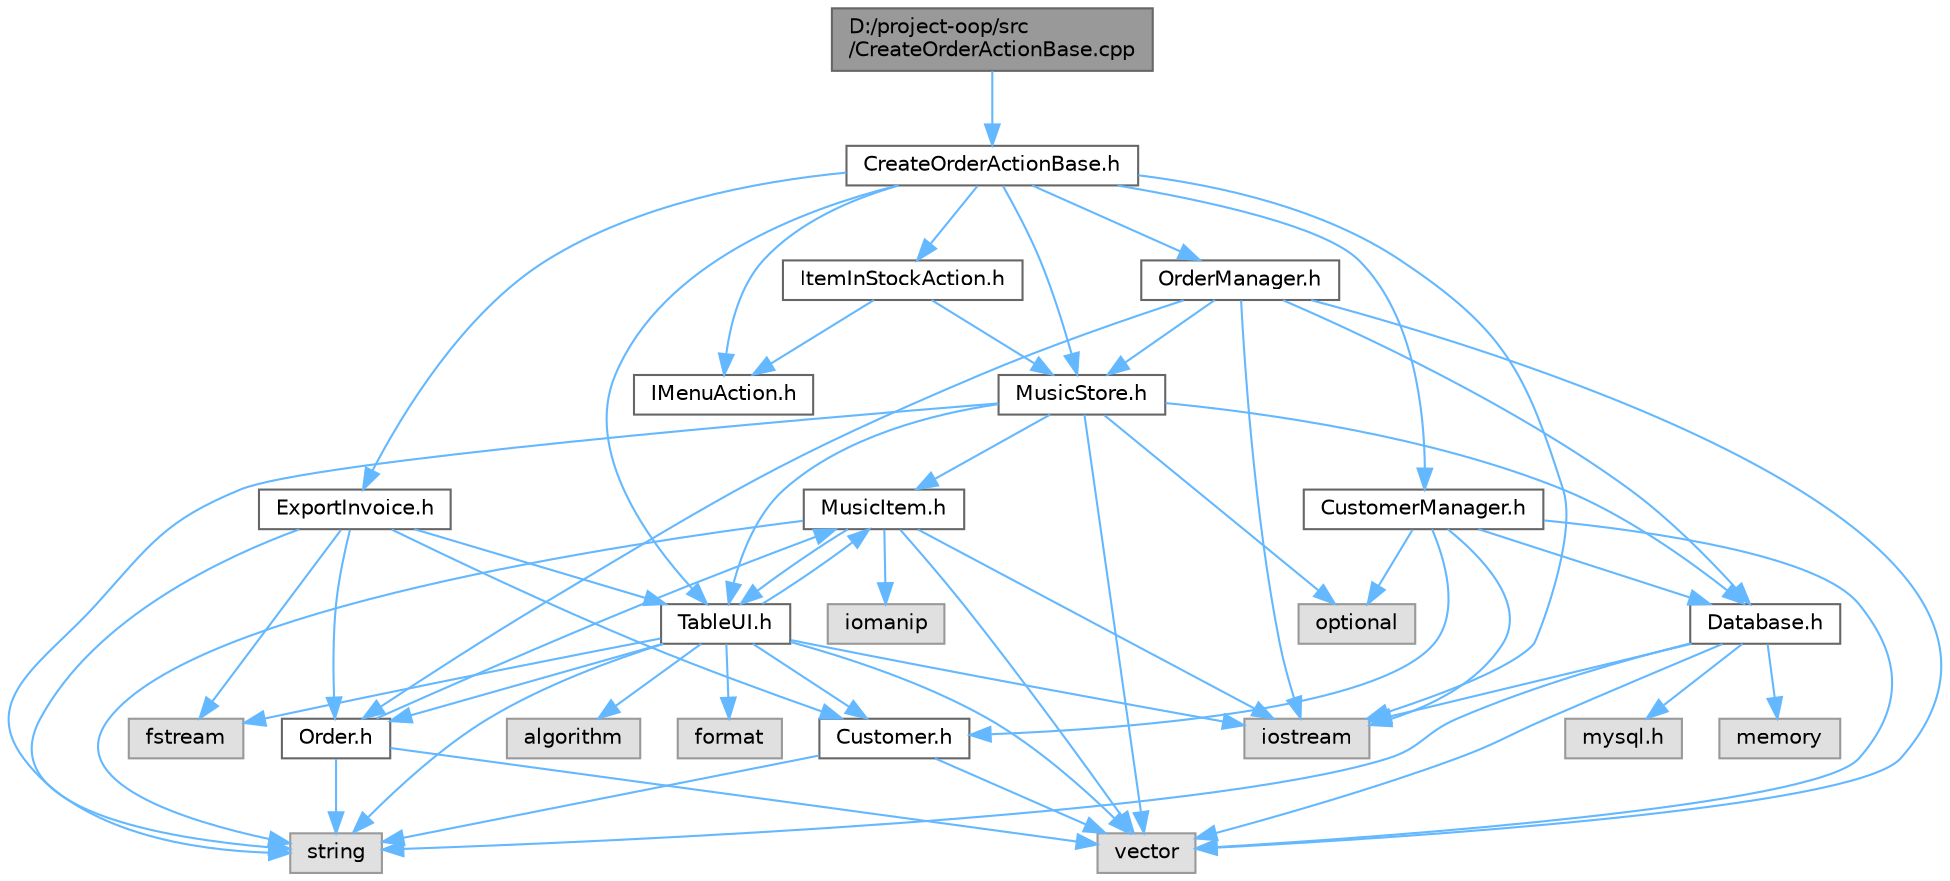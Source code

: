 digraph "D:/project-oop/src/CreateOrderActionBase.cpp"
{
 // LATEX_PDF_SIZE
  bgcolor="transparent";
  edge [fontname=Helvetica,fontsize=10,labelfontname=Helvetica,labelfontsize=10];
  node [fontname=Helvetica,fontsize=10,shape=box,height=0.2,width=0.4];
  Node1 [id="Node000001",label="D:/project-oop/src\l/CreateOrderActionBase.cpp",height=0.2,width=0.4,color="gray40", fillcolor="grey60", style="filled", fontcolor="black",tooltip=" "];
  Node1 -> Node2 [id="edge1_Node000001_Node000002",color="steelblue1",style="solid",tooltip=" "];
  Node2 [id="Node000002",label="CreateOrderActionBase.h",height=0.2,width=0.4,color="grey40", fillcolor="white", style="filled",URL="$_create_order_action_base_8h.html",tooltip="Định nghĩa lớp cơ sở cho hành động tạo đơn hàng, dùng chung cho cả quản trị viên và người dùng."];
  Node2 -> Node3 [id="edge2_Node000002_Node000003",color="steelblue1",style="solid",tooltip=" "];
  Node3 [id="Node000003",label="IMenuAction.h",height=0.2,width=0.4,color="grey40", fillcolor="white", style="filled",URL="$_i_menu_action_8h.html",tooltip="Định nghĩa giao diện IMenuAction cho các hành động trong menu của ứng dụng cửa hàng âm nhạc."];
  Node2 -> Node4 [id="edge3_Node000002_Node000004",color="steelblue1",style="solid",tooltip=" "];
  Node4 [id="Node000004",label="MusicStore.h",height=0.2,width=0.4,color="grey40", fillcolor="white", style="filled",URL="$_music_store_8h.html",tooltip="Định nghĩa lớp MusicStore để quản lý các mặt hàng âm nhạc trong cửa hàng."];
  Node4 -> Node5 [id="edge4_Node000004_Node000005",color="steelblue1",style="solid",tooltip=" "];
  Node5 [id="Node000005",label="MusicItem.h",height=0.2,width=0.4,color="grey40", fillcolor="white", style="filled",URL="$_music_item_8h.html",tooltip="Định nghĩa lớp MusicItem để đại diện cho một mặt hàng âm nhạc trong cửa hàng."];
  Node5 -> Node6 [id="edge5_Node000005_Node000006",color="steelblue1",style="solid",tooltip=" "];
  Node6 [id="Node000006",label="string",height=0.2,width=0.4,color="grey60", fillcolor="#E0E0E0", style="filled",tooltip=" "];
  Node5 -> Node7 [id="edge6_Node000005_Node000007",color="steelblue1",style="solid",tooltip=" "];
  Node7 [id="Node000007",label="iostream",height=0.2,width=0.4,color="grey60", fillcolor="#E0E0E0", style="filled",tooltip=" "];
  Node5 -> Node8 [id="edge7_Node000005_Node000008",color="steelblue1",style="solid",tooltip=" "];
  Node8 [id="Node000008",label="iomanip",height=0.2,width=0.4,color="grey60", fillcolor="#E0E0E0", style="filled",tooltip=" "];
  Node5 -> Node9 [id="edge8_Node000005_Node000009",color="steelblue1",style="solid",tooltip=" "];
  Node9 [id="Node000009",label="vector",height=0.2,width=0.4,color="grey60", fillcolor="#E0E0E0", style="filled",tooltip=" "];
  Node5 -> Node10 [id="edge9_Node000005_Node000010",color="steelblue1",style="solid",tooltip=" "];
  Node10 [id="Node000010",label="TableUI.h",height=0.2,width=0.4,color="grey40", fillcolor="white", style="filled",URL="$_table_u_i_8h.html",tooltip="Định nghĩa lớp TableUI để hiển thị dữ liệu dạng bảng trong giao diện dòng lệnh."];
  Node10 -> Node7 [id="edge10_Node000010_Node000007",color="steelblue1",style="solid",tooltip=" "];
  Node10 -> Node9 [id="edge11_Node000010_Node000009",color="steelblue1",style="solid",tooltip=" "];
  Node10 -> Node6 [id="edge12_Node000010_Node000006",color="steelblue1",style="solid",tooltip=" "];
  Node10 -> Node11 [id="edge13_Node000010_Node000011",color="steelblue1",style="solid",tooltip=" "];
  Node11 [id="Node000011",label="format",height=0.2,width=0.4,color="grey60", fillcolor="#E0E0E0", style="filled",tooltip=" "];
  Node10 -> Node12 [id="edge14_Node000010_Node000012",color="steelblue1",style="solid",tooltip=" "];
  Node12 [id="Node000012",label="algorithm",height=0.2,width=0.4,color="grey60", fillcolor="#E0E0E0", style="filled",tooltip=" "];
  Node10 -> Node13 [id="edge15_Node000010_Node000013",color="steelblue1",style="solid",tooltip=" "];
  Node13 [id="Node000013",label="fstream",height=0.2,width=0.4,color="grey60", fillcolor="#E0E0E0", style="filled",tooltip=" "];
  Node10 -> Node14 [id="edge16_Node000010_Node000014",color="steelblue1",style="solid",tooltip=" "];
  Node14 [id="Node000014",label="Order.h",height=0.2,width=0.4,color="grey40", fillcolor="white", style="filled",URL="$_order_8h.html",tooltip="Định nghĩa lớp Order quản lý đơn hàng trong cửa hàng âm nhạc."];
  Node14 -> Node6 [id="edge17_Node000014_Node000006",color="steelblue1",style="solid",tooltip=" "];
  Node14 -> Node9 [id="edge18_Node000014_Node000009",color="steelblue1",style="solid",tooltip=" "];
  Node14 -> Node5 [id="edge19_Node000014_Node000005",color="steelblue1",style="solid",tooltip=" "];
  Node10 -> Node5 [id="edge20_Node000010_Node000005",color="steelblue1",style="solid",tooltip=" "];
  Node10 -> Node15 [id="edge21_Node000010_Node000015",color="steelblue1",style="solid",tooltip=" "];
  Node15 [id="Node000015",label="Customer.h",height=0.2,width=0.4,color="grey40", fillcolor="white", style="filled",URL="$_customer_8h.html",tooltip="Định nghĩa lớp Customer đại diện cho thông tin khách hàng trong hệ thống."];
  Node15 -> Node6 [id="edge22_Node000015_Node000006",color="steelblue1",style="solid",tooltip=" "];
  Node15 -> Node9 [id="edge23_Node000015_Node000009",color="steelblue1",style="solid",tooltip=" "];
  Node4 -> Node16 [id="edge24_Node000004_Node000016",color="steelblue1",style="solid",tooltip=" "];
  Node16 [id="Node000016",label="Database.h",height=0.2,width=0.4,color="grey40", fillcolor="white", style="filled",URL="$_database_8h.html",tooltip="Định nghĩa lớp Database để quản lý kết nối và truy vấn MySQL."];
  Node16 -> Node17 [id="edge25_Node000016_Node000017",color="steelblue1",style="solid",tooltip=" "];
  Node17 [id="Node000017",label="mysql.h",height=0.2,width=0.4,color="grey60", fillcolor="#E0E0E0", style="filled",tooltip=" "];
  Node16 -> Node7 [id="edge26_Node000016_Node000007",color="steelblue1",style="solid",tooltip=" "];
  Node16 -> Node6 [id="edge27_Node000016_Node000006",color="steelblue1",style="solid",tooltip=" "];
  Node16 -> Node18 [id="edge28_Node000016_Node000018",color="steelblue1",style="solid",tooltip=" "];
  Node18 [id="Node000018",label="memory",height=0.2,width=0.4,color="grey60", fillcolor="#E0E0E0", style="filled",tooltip=" "];
  Node16 -> Node9 [id="edge29_Node000016_Node000009",color="steelblue1",style="solid",tooltip=" "];
  Node4 -> Node10 [id="edge30_Node000004_Node000010",color="steelblue1",style="solid",tooltip=" "];
  Node4 -> Node9 [id="edge31_Node000004_Node000009",color="steelblue1",style="solid",tooltip=" "];
  Node4 -> Node6 [id="edge32_Node000004_Node000006",color="steelblue1",style="solid",tooltip=" "];
  Node4 -> Node19 [id="edge33_Node000004_Node000019",color="steelblue1",style="solid",tooltip=" "];
  Node19 [id="Node000019",label="optional",height=0.2,width=0.4,color="grey60", fillcolor="#E0E0E0", style="filled",tooltip=" "];
  Node2 -> Node20 [id="edge34_Node000002_Node000020",color="steelblue1",style="solid",tooltip=" "];
  Node20 [id="Node000020",label="CustomerManager.h",height=0.2,width=0.4,color="grey40", fillcolor="white", style="filled",URL="$_customer_manager_8h.html",tooltip="Định nghĩa lớp CustomerManager để quản lý thông tin khách hàng trong hệ thống."];
  Node20 -> Node15 [id="edge35_Node000020_Node000015",color="steelblue1",style="solid",tooltip=" "];
  Node20 -> Node16 [id="edge36_Node000020_Node000016",color="steelblue1",style="solid",tooltip=" "];
  Node20 -> Node9 [id="edge37_Node000020_Node000009",color="steelblue1",style="solid",tooltip=" "];
  Node20 -> Node19 [id="edge38_Node000020_Node000019",color="steelblue1",style="solid",tooltip=" "];
  Node20 -> Node7 [id="edge39_Node000020_Node000007",color="steelblue1",style="solid",tooltip=" "];
  Node2 -> Node21 [id="edge40_Node000002_Node000021",color="steelblue1",style="solid",tooltip=" "];
  Node21 [id="Node000021",label="OrderManager.h",height=0.2,width=0.4,color="grey40", fillcolor="white", style="filled",URL="$_order_manager_8h.html",tooltip="Định nghĩa lớp OrderManager để quản lý các đơn hàng trong hệ thống."];
  Node21 -> Node14 [id="edge41_Node000021_Node000014",color="steelblue1",style="solid",tooltip=" "];
  Node21 -> Node4 [id="edge42_Node000021_Node000004",color="steelblue1",style="solid",tooltip=" "];
  Node21 -> Node16 [id="edge43_Node000021_Node000016",color="steelblue1",style="solid",tooltip=" "];
  Node21 -> Node9 [id="edge44_Node000021_Node000009",color="steelblue1",style="solid",tooltip=" "];
  Node21 -> Node7 [id="edge45_Node000021_Node000007",color="steelblue1",style="solid",tooltip=" "];
  Node2 -> Node10 [id="edge46_Node000002_Node000010",color="steelblue1",style="solid",tooltip=" "];
  Node2 -> Node22 [id="edge47_Node000002_Node000022",color="steelblue1",style="solid",tooltip=" "];
  Node22 [id="Node000022",label="ItemInStockAction.h",height=0.2,width=0.4,color="grey40", fillcolor="white", style="filled",URL="$_item_in_stock_action_8h.html",tooltip="Định nghĩa lớp ItemInStockAction để hiển thị số lượng mặt hàng âm nhạc có sẵn trong kho."];
  Node22 -> Node3 [id="edge48_Node000022_Node000003",color="steelblue1",style="solid",tooltip=" "];
  Node22 -> Node4 [id="edge49_Node000022_Node000004",color="steelblue1",style="solid",tooltip=" "];
  Node2 -> Node23 [id="edge50_Node000002_Node000023",color="steelblue1",style="solid",tooltip=" "];
  Node23 [id="Node000023",label="ExportInvoice.h",height=0.2,width=0.4,color="grey40", fillcolor="white", style="filled",URL="$_export_invoice_8h.html",tooltip="Định nghĩa lớp ExportInvoice để xuất hóa đơn cho đơn hàng và khách hàng."];
  Node23 -> Node14 [id="edge51_Node000023_Node000014",color="steelblue1",style="solid",tooltip=" "];
  Node23 -> Node15 [id="edge52_Node000023_Node000015",color="steelblue1",style="solid",tooltip=" "];
  Node23 -> Node10 [id="edge53_Node000023_Node000010",color="steelblue1",style="solid",tooltip=" "];
  Node23 -> Node6 [id="edge54_Node000023_Node000006",color="steelblue1",style="solid",tooltip=" "];
  Node23 -> Node13 [id="edge55_Node000023_Node000013",color="steelblue1",style="solid",tooltip=" "];
  Node2 -> Node7 [id="edge56_Node000002_Node000007",color="steelblue1",style="solid",tooltip=" "];
}
